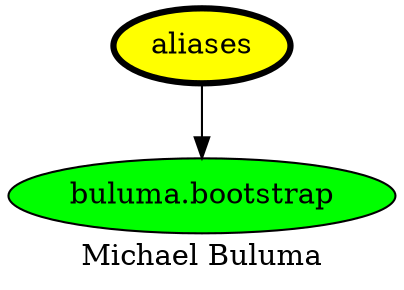 digraph PhiloDilemma {
  label = "Michael Buluma" ;
  overlap=false
  {
    "aliases" [fillcolor=yellow style=filled penwidth=3]
    "buluma.bootstrap" [fillcolor=green style=filled]
  }
  "aliases" -> "buluma.bootstrap"
}
